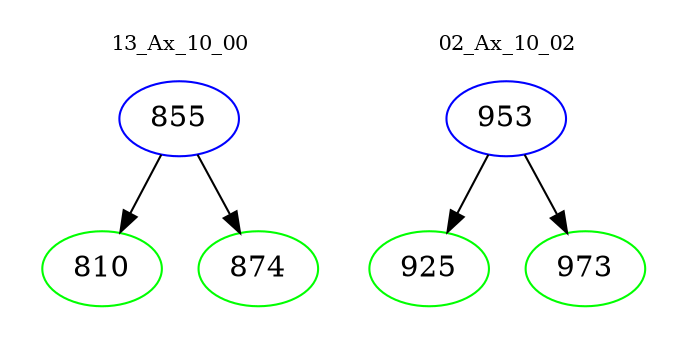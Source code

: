 digraph{
subgraph cluster_0 {
color = white
label = "13_Ax_10_00";
fontsize=10;
T0_855 [label="855", color="blue"]
T0_855 -> T0_810 [color="black"]
T0_810 [label="810", color="green"]
T0_855 -> T0_874 [color="black"]
T0_874 [label="874", color="green"]
}
subgraph cluster_1 {
color = white
label = "02_Ax_10_02";
fontsize=10;
T1_953 [label="953", color="blue"]
T1_953 -> T1_925 [color="black"]
T1_925 [label="925", color="green"]
T1_953 -> T1_973 [color="black"]
T1_973 [label="973", color="green"]
}
}
